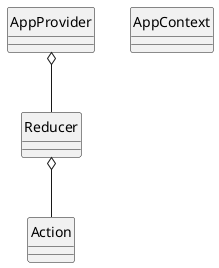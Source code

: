 @startuml
'https://plantuml.com/sequence-diagram

hide circles

class Action
class AppContext
class AppProvider
class Reducer

Action -up-o Reducer
Reducer -up-o AppProvider

@enduml
